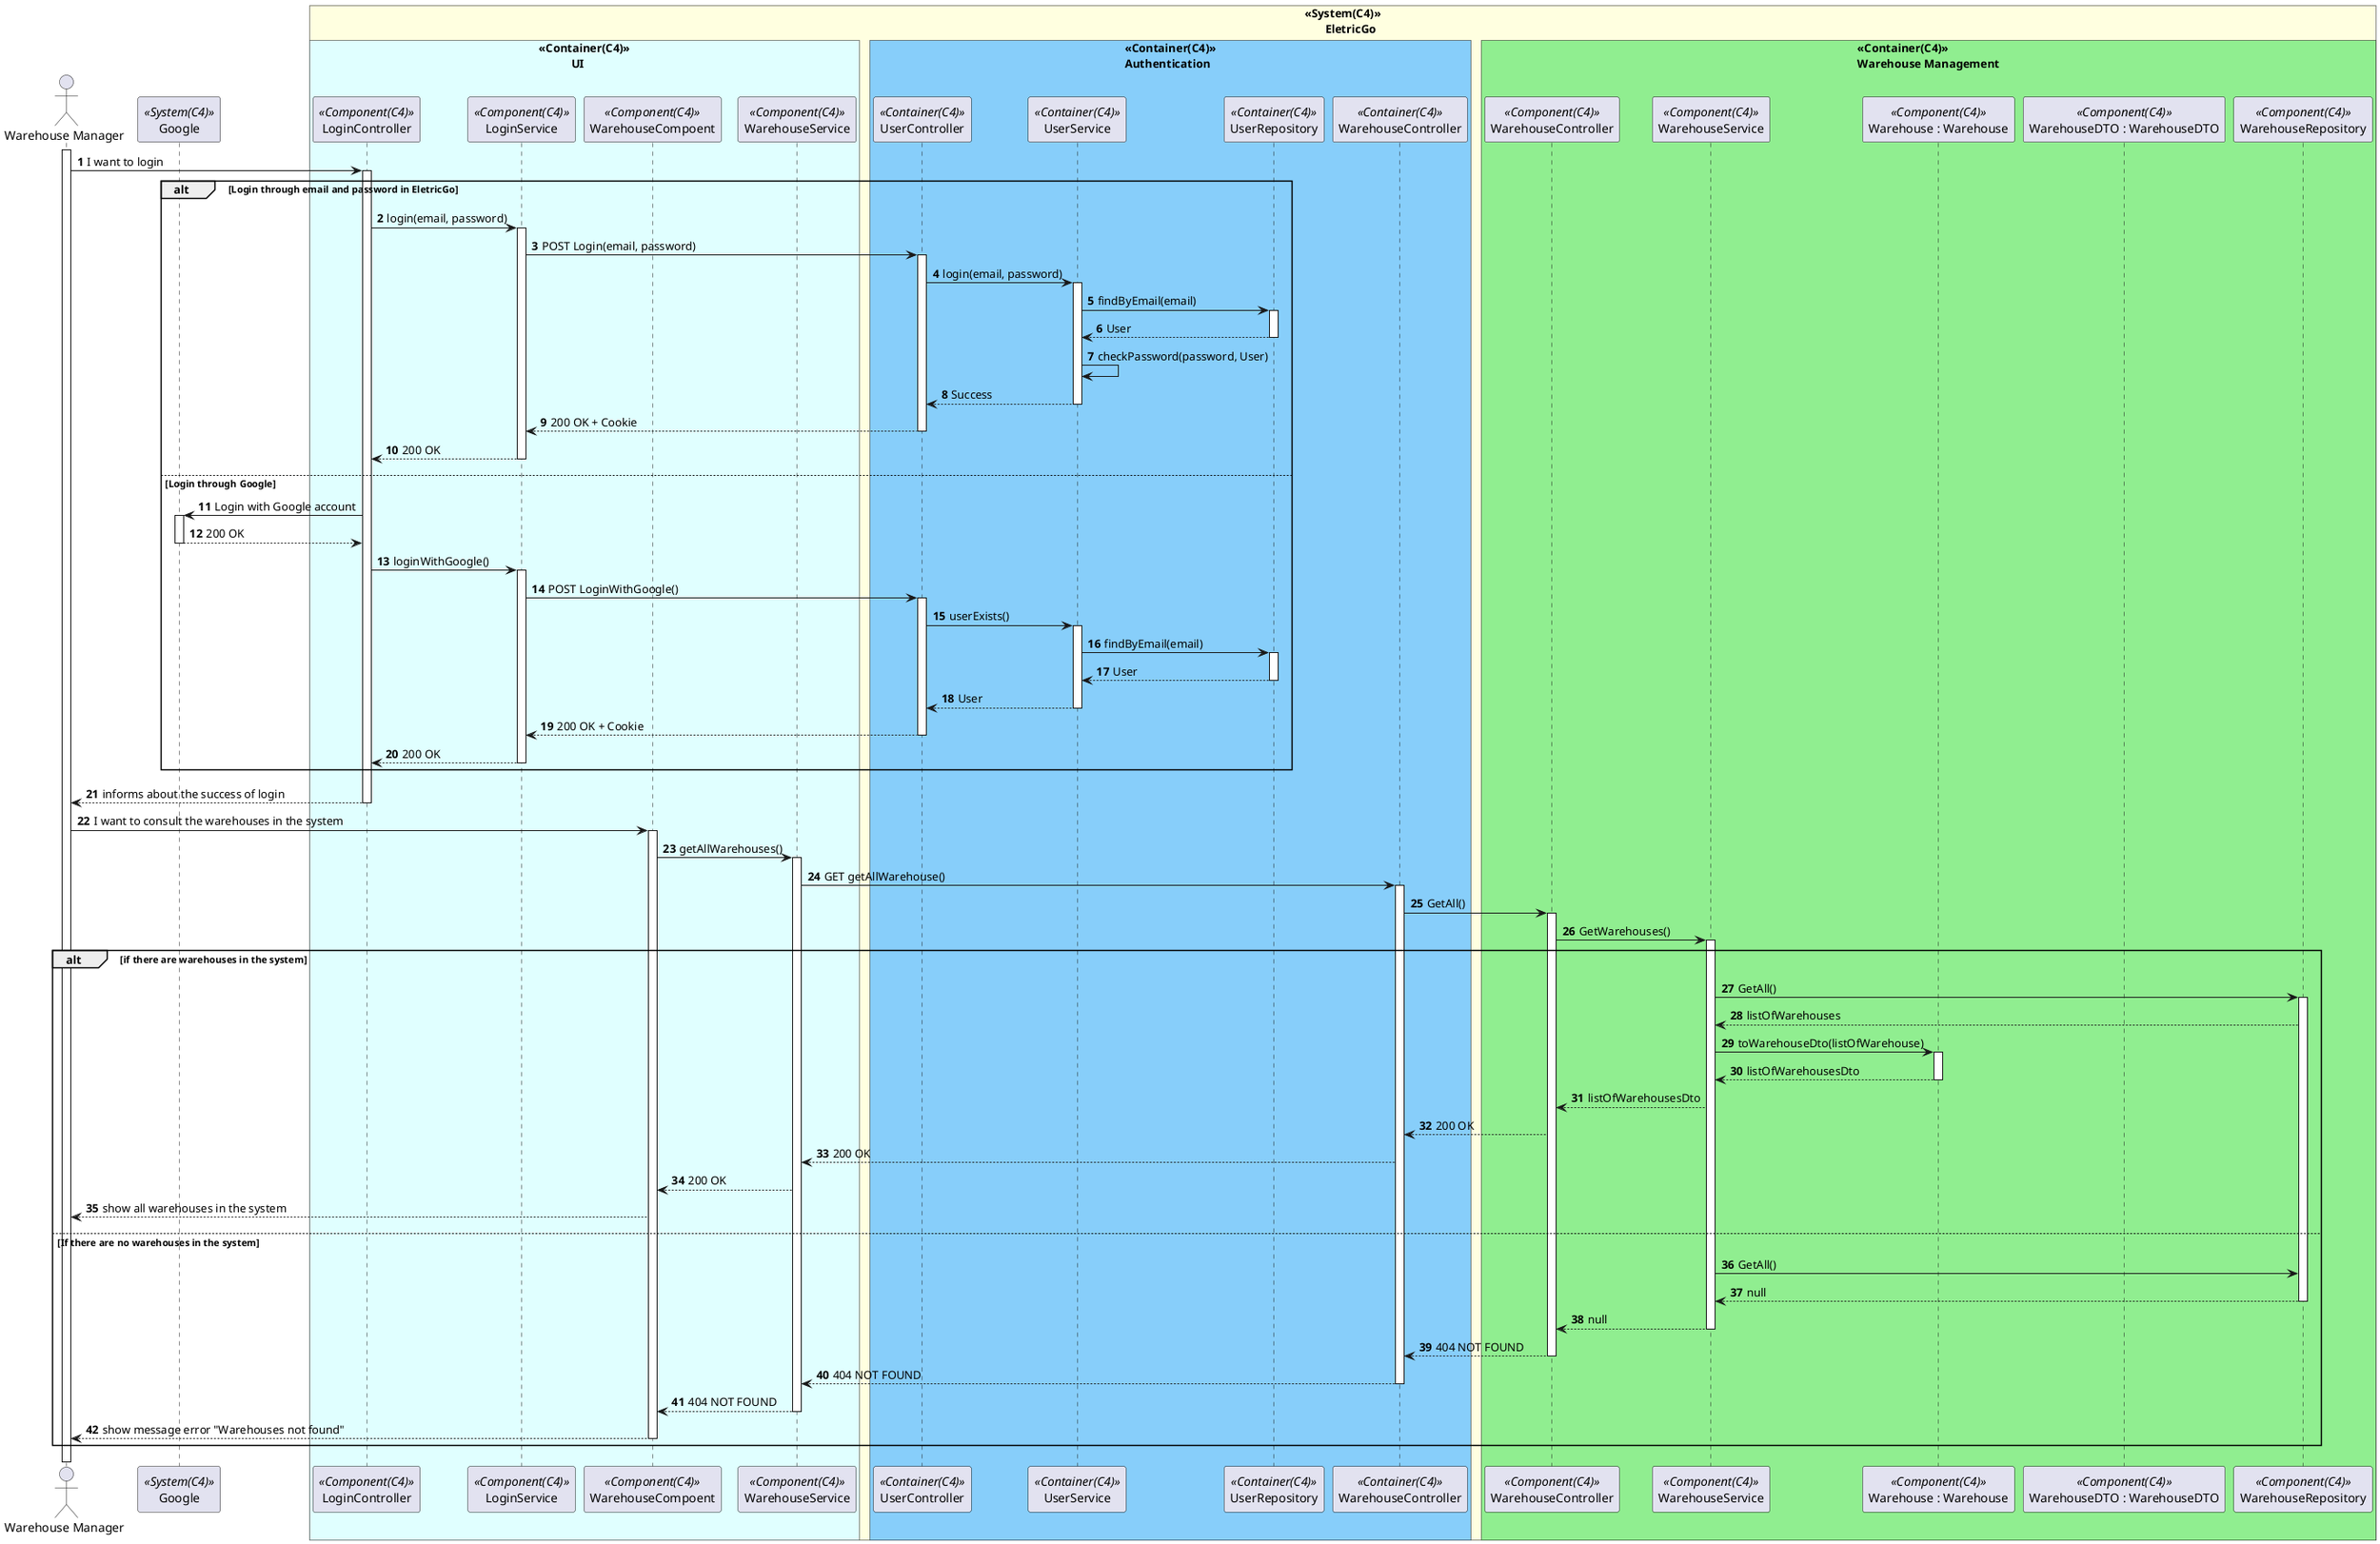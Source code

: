 @startuml ListWarehousesSD
autonumber
!pragma teoz true

actor "Warehouse Manager" as admin

participant Google as Google <<System(C4)>>

box "<<System(C4)>>\n       EletricGo" #LightYellow

    box "<<Container(C4)>>\n           UI" #LightCyan
        
        participant LoginController as LoginC <<Component(C4)>>
        participant LoginService as LoginS <<Component(C4)>>
    
    
    
        participant WarehouseCompoent as WarehouseC <<Component(C4)>>
        participant WarehouseService as WarehouseS <<Component(C4)>>
        

    end box

    box "<<Container(C4)>>\nAuthentication" #LightSkyBlue

        participant UserController as UserCTRL <<Container(C4)>> 
        participant UserService as UserServ <<Container(C4)>> 
        participant UserRepository as UserRepo <<Container(C4)>> 

        participant WarehouseController as WarehouseCTRL <<Container(C4)>>

    end box


    box "<<Container(C4)>>\nWarehouse Management" #LightGreen
        participant WarehouseController as  CTL <<Component(C4)>>
        participant WarehouseService as  SV <<Component(C4)>>
        participant "Warehouse : Warehouse" as  Warehouse <<Component(C4)>>
        participant "WarehouseDTO : WarehouseDTO" as  DTO <<Component(C4)>>
        participant WarehouseRepository as  WR <<Component(C4)>>
    end box
end box

activate admin
admin->LoginC: I want to login
activate LoginC

alt Login through email and password in EletricGo


    LoginC -> LoginS: login(email, password)
    activate LoginS
    LoginS -> UserCTRL: POST Login(email, password)
    activate UserCTRL

    UserCTRL -> UserServ: login(email, password)
    activate UserServ
    UserServ -> UserRepo: findByEmail(email)
    activate UserRepo
    UserRepo --> UserServ: User
    deactivate UserRepo
    UserServ -> UserServ: checkPassword(password, User)
    UserServ --> UserCTRL: Success
    deactivate UserServ


    UserCTRL --> LoginS: 200 OK + Cookie
    deactivate UserCTRL

    LoginS --> LoginC: 200 OK
    deactivate LoginS

else Login through Google

    LoginC -> Google: Login with Google account
    activate Google
    Google --> LoginC: 200 OK
    deactivate
    LoginC -> LoginS: loginWithGoogle()
    activate LoginS
    LoginS -> UserCTRL: POST LoginWithGoogle()
    activate UserCTRL
    UserCTRL -> UserServ: userExists()
    activate UserServ
    UserServ -> UserRepo: findByEmail(email)
    activate UserRepo
    UserRepo --> UserServ: User
    deactivate UserRepo
    UserServ --> UserCTRL: User
    deactivate UserServ
    UserCTRL --> LoginS: 200 OK + Cookie
    deactivate UserCTRL
    LoginS --> LoginC: 200 OK
    deactivate LoginS


end



LoginC --> admin: informs about the success of login
deactivate LoginC

admin -> WarehouseC: I want to consult the warehouses in the system
activate WarehouseC

WarehouseC -> WarehouseS : getAllWarehouses()
activate WarehouseS

WarehouseS -> WarehouseCTRL : GET getAllWarehouse()
activate WarehouseCTRL
WarehouseCTRL -> CTL : GetAll()
activate CTL
CTL -> SV : GetWarehouses()
activate SV 
alt if there are warehouses in the system


    
    SV -> WR : GetAll()
    activate WR
    
    WR --> SV : listOfWarehouses
    
    SV -> Warehouse : toWarehouseDto(listOfWarehouse)
    activate Warehouse

    Warehouse --> SV : listOfWarehousesDto
    deactivate Warehouse
    SV --> CTL : listOfWarehousesDto

    CTL --> WarehouseCTRL : 200 OK

    WarehouseCTRL --> WarehouseS : 200 OK

    WarehouseS --> WarehouseC : 200 OK


    WarehouseC --> admin: show all warehouses in the system


else If there are no warehouses in the system



    SV -> WR : GetAll()

    WR --> SV : null
    deactivate WR
    SV --> CTL : null
    deactivate SV
    CTL --> WarehouseCTRL : 404 NOT FOUND
    deactivate CTL

    WarehouseCTRL --> WarehouseS : 404 NOT FOUND
    deactivate WarehouseCTRL

    WarehouseS --> WarehouseC : 404 NOT FOUND
    deactivate WarehouseS
    
    WarehouseC --> admin: show message error "Warehouses not found"
    deactivate WarehouseC 


end

deactivate admin
@enduml